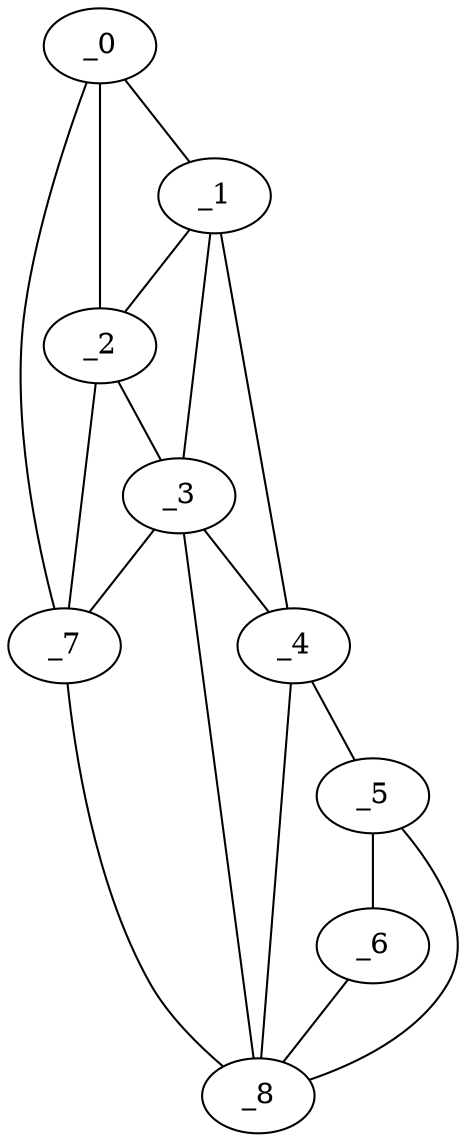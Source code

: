graph "obj28__180.gxl" {
	_0	 [x=94,
		y=17];
	_1	 [x=94,
		y=28];
	_0 -- _1	 [valence=1];
	_2	 [x=100,
		y=23];
	_0 -- _2	 [valence=1];
	_7	 [x=126,
		y=39];
	_0 -- _7	 [valence=1];
	_1 -- _2	 [valence=2];
	_3	 [x=101,
		y=36];
	_1 -- _3	 [valence=2];
	_4	 [x=104,
		y=90];
	_1 -- _4	 [valence=1];
	_2 -- _3	 [valence=2];
	_2 -- _7	 [valence=1];
	_3 -- _4	 [valence=2];
	_3 -- _7	 [valence=2];
	_8	 [x=126,
		y=53];
	_3 -- _8	 [valence=1];
	_5	 [x=106,
		y=97];
	_4 -- _5	 [valence=1];
	_4 -- _8	 [valence=1];
	_6	 [x=109,
		y=104];
	_5 -- _6	 [valence=1];
	_5 -- _8	 [valence=2];
	_6 -- _8	 [valence=1];
	_7 -- _8	 [valence=1];
}
